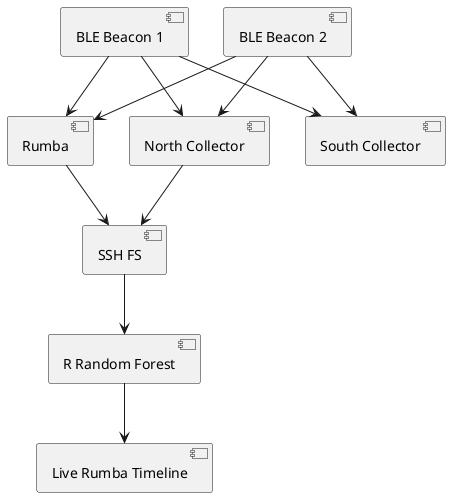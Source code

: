 @startuml
[BLE Beacon 1] --> [North Collector]
[BLE Beacon 2] --> [North Collector]
[BLE Beacon 1] --> [South Collector]
[BLE Beacon 2] --> [South Collector]
[BLE Beacon 1] --> [Rumba]
[BLE Beacon 2] --> [Rumba]
[Rumba] --> [SSH FS]
[North Collector] --> [SSH FS]
[SSH FS] --> [R Random Forest]
[R Random Forest] --> [Live Rumba Timeline]
@enduml